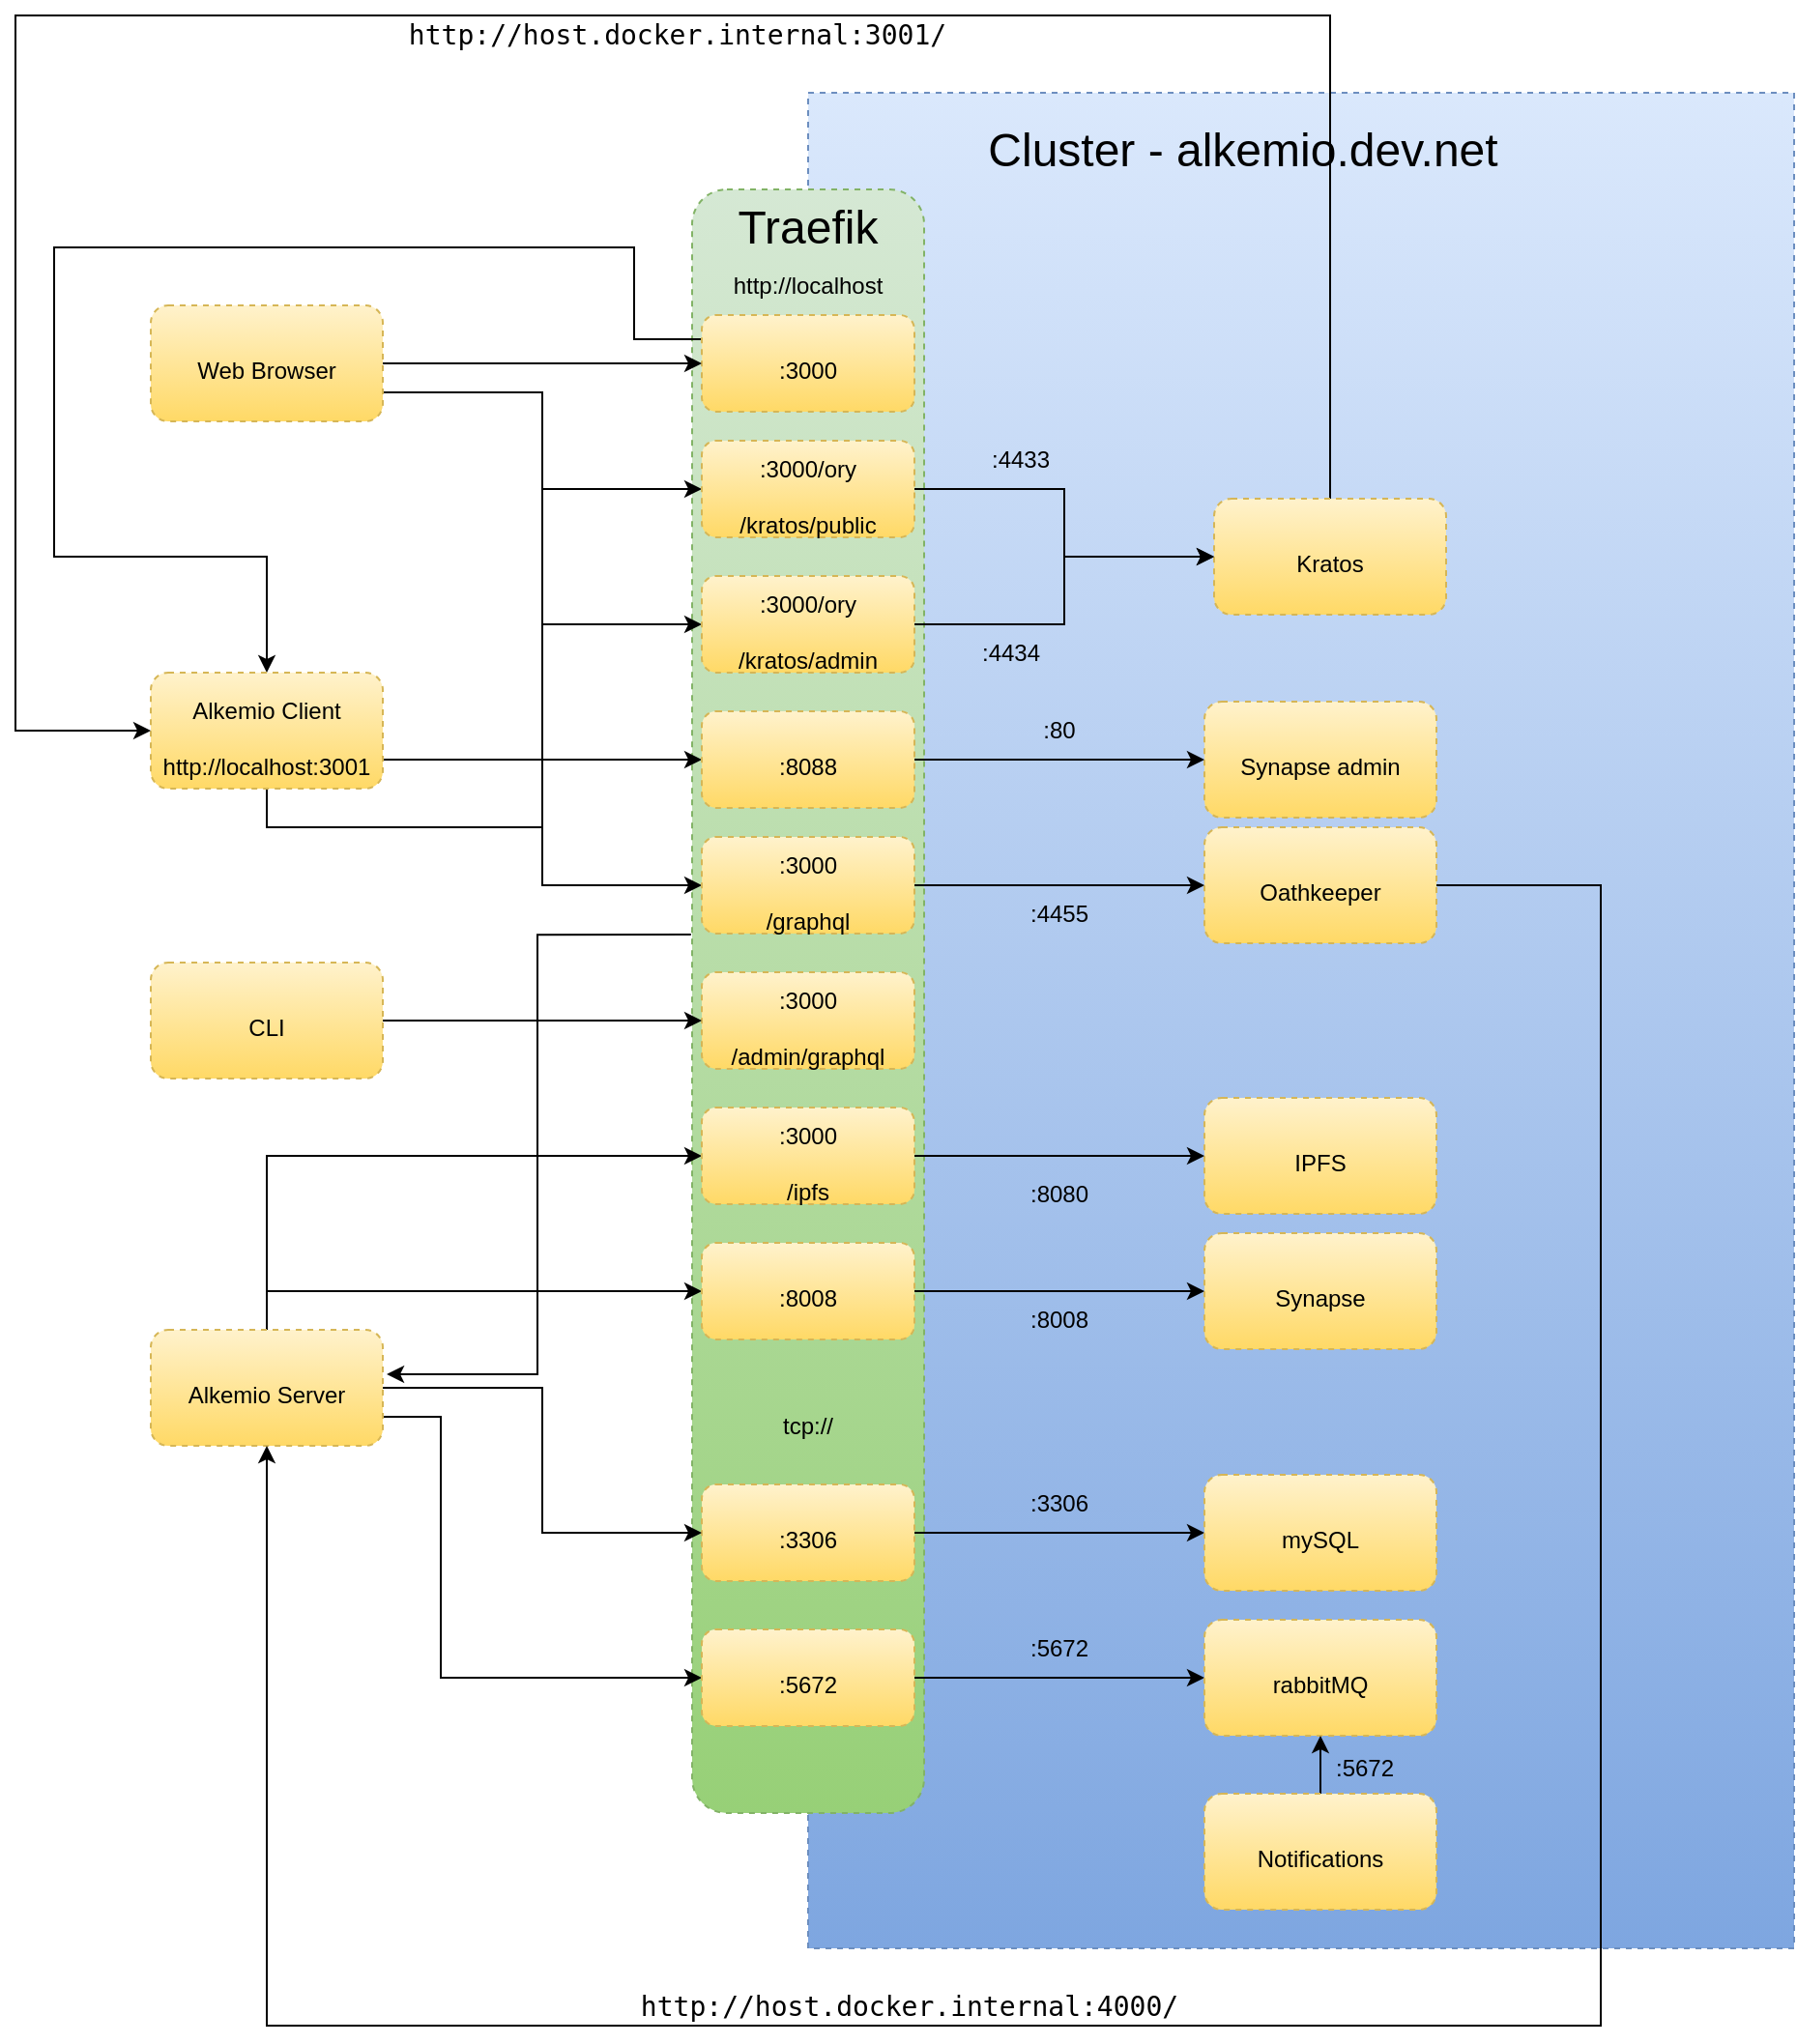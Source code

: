 <mxfile version="15.3.0" type="device"><diagram id="nn3-Gu5OV_HttQ-4sAAl" name="Page-1"><mxGraphModel dx="2272" dy="924" grid="1" gridSize="10" guides="1" tooltips="1" connect="1" arrows="1" fold="1" page="1" pageScale="1" pageWidth="850" pageHeight="1100" math="0" shadow="0"><root><mxCell id="0"/><mxCell id="1" parent="0"/><mxCell id="3" value="" style="rounded=0;whiteSpace=wrap;html=1;dashed=1;fillColor=#dae8fc;strokeColor=#6c8ebf;gradientColor=#7ea6e0;" parent="1" vertex="1"><mxGeometry x="100" y="50" width="510" height="960" as="geometry"/></mxCell><mxCell id="4" value="Cluster - alkemio.dev.net" style="text;html=1;strokeColor=none;fillColor=none;align=center;verticalAlign=middle;whiteSpace=wrap;rounded=0;dashed=1;fontSize=24;fontColor=#000000;" parent="1" vertex="1"><mxGeometry x="120" y="60" width="410" height="40" as="geometry"/></mxCell><mxCell id="34" style="edgeStyle=orthogonalEdgeStyle;rounded=0;orthogonalLoop=1;jettySize=auto;html=1;exitX=-0.005;exitY=0.459;exitDx=0;exitDy=0;entryX=1.017;entryY=0.383;entryDx=0;entryDy=0;entryPerimeter=0;exitPerimeter=0;" parent="1" source="5" target="30" edge="1"><mxGeometry relative="1" as="geometry"><mxPoint x="-40" y="465" as="targetPoint"/></mxGeometry></mxCell><mxCell id="5" value="" style="rounded=1;whiteSpace=wrap;html=1;dashed=1;fontSize=24;gradientColor=#97d077;fillColor=#d5e8d4;strokeColor=#82b366;" parent="1" vertex="1"><mxGeometry x="40" y="100" width="120" height="840" as="geometry"/></mxCell><mxCell id="6" value="Traefik" style="text;html=1;strokeColor=none;fillColor=none;align=center;verticalAlign=middle;whiteSpace=wrap;rounded=0;dashed=1;fontSize=24;fontColor=#000000;" parent="1" vertex="1"><mxGeometry x="55" y="100" width="90" height="40" as="geometry"/></mxCell><mxCell id="65" style="edgeStyle=orthogonalEdgeStyle;rounded=0;orthogonalLoop=1;jettySize=auto;html=1;exitX=0;exitY=0.25;exitDx=0;exitDy=0;entryX=0.5;entryY=0;entryDx=0;entryDy=0;" parent="1" source="7" target="9" edge="1"><mxGeometry relative="1" as="geometry"><mxPoint x="-280" y="130" as="targetPoint"/><Array as="points"><mxPoint x="10" y="178"/><mxPoint x="10" y="130"/><mxPoint x="-290" y="130"/><mxPoint x="-290" y="290"/><mxPoint x="-180" y="290"/></Array></mxGeometry></mxCell><mxCell id="7" value="&lt;font color=&quot;#000000&quot; style=&quot;font-size: 12px&quot;&gt;:3000&lt;br&gt;&lt;/font&gt;" style="rounded=1;whiteSpace=wrap;html=1;dashed=1;fontSize=24;gradientColor=#ffd966;fillColor=#fff2cc;strokeColor=#d6b656;" parent="1" vertex="1"><mxGeometry x="45" y="165" width="110" height="50" as="geometry"/></mxCell><mxCell id="40" style="edgeStyle=orthogonalEdgeStyle;rounded=0;orthogonalLoop=1;jettySize=auto;html=1;exitX=0.5;exitY=1;exitDx=0;exitDy=0;entryX=0;entryY=0.5;entryDx=0;entryDy=0;" parent="1" source="9" target="18" edge="1"><mxGeometry relative="1" as="geometry"/></mxCell><mxCell id="41" style="edgeStyle=orthogonalEdgeStyle;rounded=0;orthogonalLoop=1;jettySize=auto;html=1;exitX=0.5;exitY=1;exitDx=0;exitDy=0;entryX=0;entryY=0.5;entryDx=0;entryDy=0;" parent="1" source="9" target="20" edge="1"><mxGeometry relative="1" as="geometry"/></mxCell><mxCell id="42" style="edgeStyle=orthogonalEdgeStyle;rounded=0;orthogonalLoop=1;jettySize=auto;html=1;exitX=1;exitY=0.75;exitDx=0;exitDy=0;entryX=0;entryY=0.5;entryDx=0;entryDy=0;" parent="1" source="9" target="21" edge="1"><mxGeometry relative="1" as="geometry"/></mxCell><mxCell id="9" value="&lt;font style=&quot;font-size: 12px&quot; color=&quot;#000000&quot;&gt;Alkemio Client&lt;br&gt;http://localhost:3001&lt;br&gt;&lt;/font&gt;" style="rounded=1;whiteSpace=wrap;html=1;dashed=1;fontSize=24;gradientColor=#ffd966;fillColor=#fff2cc;strokeColor=#d6b656;" parent="1" vertex="1"><mxGeometry x="-240" y="350" width="120" height="60" as="geometry"/></mxCell><mxCell id="14" style="edgeStyle=orthogonalEdgeStyle;rounded=0;orthogonalLoop=1;jettySize=auto;html=1;exitX=1;exitY=0.5;exitDx=0;exitDy=0;entryX=0;entryY=0.5;entryDx=0;entryDy=0;fontSize=24;fontColor=#000000;" parent="1" source="12" target="7" edge="1"><mxGeometry relative="1" as="geometry"/></mxCell><mxCell id="wxKbR3XWKglJLdfjOyHv-97" style="edgeStyle=orthogonalEdgeStyle;rounded=0;orthogonalLoop=1;jettySize=auto;html=1;exitX=1;exitY=0.75;exitDx=0;exitDy=0;entryX=0;entryY=0.5;entryDx=0;entryDy=0;" parent="1" source="12" target="wxKbR3XWKglJLdfjOyHv-79" edge="1"><mxGeometry relative="1" as="geometry"/></mxCell><mxCell id="12" value="&lt;font style=&quot;font-size: 12px&quot; color=&quot;#000000&quot;&gt;Web Browser&lt;br&gt;&lt;/font&gt;" style="rounded=1;whiteSpace=wrap;html=1;dashed=1;fontSize=24;gradientColor=#ffd966;fillColor=#fff2cc;strokeColor=#d6b656;" parent="1" vertex="1"><mxGeometry x="-240" y="160" width="120" height="60" as="geometry"/></mxCell><mxCell id="19" value="http://localhost" style="text;html=1;strokeColor=none;fillColor=none;align=center;verticalAlign=middle;whiteSpace=wrap;rounded=0;dashed=1;fontSize=12;fontColor=#000000;" parent="1" vertex="1"><mxGeometry x="80" y="140" width="40" height="20" as="geometry"/></mxCell><mxCell id="22" value="&lt;font color=&quot;#000000&quot; style=&quot;font-size: 12px&quot;&gt;:3000&lt;br&gt;/admin/graphql&lt;br&gt;&lt;/font&gt;" style="rounded=1;whiteSpace=wrap;html=1;dashed=1;fontSize=24;gradientColor=#ffd966;fillColor=#fff2cc;strokeColor=#d6b656;" parent="1" vertex="1"><mxGeometry x="45" y="505" width="110" height="50" as="geometry"/></mxCell><mxCell id="47" style="edgeStyle=orthogonalEdgeStyle;rounded=0;orthogonalLoop=1;jettySize=auto;html=1;exitX=1;exitY=0.5;exitDx=0;exitDy=0;entryX=0;entryY=0.5;entryDx=0;entryDy=0;" parent="1" source="26" target="46" edge="1"><mxGeometry relative="1" as="geometry"/></mxCell><mxCell id="26" value="&lt;font color=&quot;#000000&quot; style=&quot;font-size: 12px&quot;&gt;:3306&lt;br&gt;&lt;/font&gt;" style="rounded=1;whiteSpace=wrap;html=1;dashed=1;fontSize=24;gradientColor=#ffd966;fillColor=#fff2cc;strokeColor=#d6b656;" parent="1" vertex="1"><mxGeometry x="45" y="770" width="110" height="50" as="geometry"/></mxCell><mxCell id="27" value="tcp://" style="text;html=1;strokeColor=none;fillColor=none;align=center;verticalAlign=middle;whiteSpace=wrap;rounded=0;dashed=1;fontSize=12;fontColor=#000000;" parent="1" vertex="1"><mxGeometry x="80" y="730" width="40" height="20" as="geometry"/></mxCell><mxCell id="29" value="&lt;font style=&quot;font-size: 12px&quot; color=&quot;#000000&quot;&gt;IPFS&lt;br&gt;&lt;/font&gt;" style="rounded=1;whiteSpace=wrap;html=1;dashed=1;fontSize=24;gradientColor=#ffd966;fillColor=#fff2cc;strokeColor=#d6b656;" parent="1" vertex="1"><mxGeometry x="305" y="570" width="120" height="60" as="geometry"/></mxCell><mxCell id="31" style="edgeStyle=orthogonalEdgeStyle;rounded=0;orthogonalLoop=1;jettySize=auto;html=1;exitX=1;exitY=0.5;exitDx=0;exitDy=0;entryX=0;entryY=0.5;entryDx=0;entryDy=0;" parent="1" source="30" target="26" edge="1"><mxGeometry relative="1" as="geometry"/></mxCell><mxCell id="76" style="edgeStyle=orthogonalEdgeStyle;rounded=0;orthogonalLoop=1;jettySize=auto;html=1;exitX=0.5;exitY=0;exitDx=0;exitDy=0;entryX=0;entryY=0.5;entryDx=0;entryDy=0;fontColor=#FFFFFF;" parent="1" source="30" target="24" edge="1"><mxGeometry relative="1" as="geometry"/></mxCell><mxCell id="77" style="edgeStyle=orthogonalEdgeStyle;rounded=0;orthogonalLoop=1;jettySize=auto;html=1;exitX=0.5;exitY=0;exitDx=0;exitDy=0;entryX=0;entryY=0.5;entryDx=0;entryDy=0;fontColor=#FFFFFF;" parent="1" source="30" target="23" edge="1"><mxGeometry relative="1" as="geometry"><Array as="points"><mxPoint x="-180" y="600"/></Array></mxGeometry></mxCell><mxCell id="wxKbR3XWKglJLdfjOyHv-89" style="edgeStyle=orthogonalEdgeStyle;rounded=0;orthogonalLoop=1;jettySize=auto;html=1;exitX=1;exitY=0.75;exitDx=0;exitDy=0;entryX=0;entryY=0.5;entryDx=0;entryDy=0;" parent="1" source="30" target="wxKbR3XWKglJLdfjOyHv-86" edge="1"><mxGeometry relative="1" as="geometry"><Array as="points"><mxPoint x="-90" y="735"/><mxPoint x="-90" y="870"/></Array></mxGeometry></mxCell><mxCell id="30" value="&lt;font style=&quot;font-size: 12px&quot; color=&quot;#000000&quot;&gt;Alkemio Server&lt;br&gt;&lt;/font&gt;" style="rounded=1;whiteSpace=wrap;html=1;dashed=1;fontSize=24;gradientColor=#ffd966;fillColor=#fff2cc;strokeColor=#d6b656;" parent="1" vertex="1"><mxGeometry x="-240" y="690" width="120" height="60" as="geometry"/></mxCell><mxCell id="46" value="&lt;font style=&quot;font-size: 12px&quot; color=&quot;#000000&quot;&gt;mySQL&lt;br&gt;&lt;/font&gt;" style="rounded=1;whiteSpace=wrap;html=1;dashed=1;fontSize=24;gradientColor=#ffd966;fillColor=#fff2cc;strokeColor=#d6b656;" parent="1" vertex="1"><mxGeometry x="305" y="765" width="120" height="60" as="geometry"/></mxCell><mxCell id="59" style="edgeStyle=orthogonalEdgeStyle;rounded=0;orthogonalLoop=1;jettySize=auto;html=1;exitX=1;exitY=0.5;exitDx=0;exitDy=0;entryX=0.5;entryY=1;entryDx=0;entryDy=0;" parent="1" source="50" target="30" edge="1"><mxGeometry relative="1" as="geometry"><Array as="points"><mxPoint x="510" y="460"/><mxPoint x="510" y="1050"/><mxPoint x="-180" y="1050"/></Array></mxGeometry></mxCell><mxCell id="64" style="edgeStyle=orthogonalEdgeStyle;rounded=0;orthogonalLoop=1;jettySize=auto;html=1;exitX=0.5;exitY=0;exitDx=0;exitDy=0;entryX=0;entryY=0.5;entryDx=0;entryDy=0;" parent="1" source="51" target="9" edge="1"><mxGeometry relative="1" as="geometry"><Array as="points"><mxPoint x="370" y="10"/><mxPoint x="-310" y="10"/><mxPoint x="-310" y="380"/></Array></mxGeometry></mxCell><mxCell id="51" value="&lt;font style=&quot;font-size: 12px&quot; color=&quot;#000000&quot;&gt;Kratos&lt;br&gt;&lt;/font&gt;" style="rounded=1;whiteSpace=wrap;html=1;dashed=1;fontSize=24;gradientColor=#ffd966;fillColor=#fff2cc;strokeColor=#d6b656;" parent="1" vertex="1"><mxGeometry x="310" y="260" width="120" height="60" as="geometry"/></mxCell><mxCell id="wxKbR3XWKglJLdfjOyHv-96" style="edgeStyle=orthogonalEdgeStyle;rounded=0;orthogonalLoop=1;jettySize=auto;html=1;exitX=1;exitY=0.5;exitDx=0;exitDy=0;entryX=0;entryY=0.5;entryDx=0;entryDy=0;" parent="1" source="66" target="22" edge="1"><mxGeometry relative="1" as="geometry"/></mxCell><mxCell id="66" value="&lt;font style=&quot;font-size: 12px&quot; color=&quot;#000000&quot;&gt;CLI&lt;br&gt;&lt;/font&gt;" style="rounded=1;whiteSpace=wrap;html=1;dashed=1;fontSize=24;gradientColor=#ffd966;fillColor=#fff2cc;strokeColor=#d6b656;" parent="1" vertex="1"><mxGeometry x="-240" y="500" width="120" height="60" as="geometry"/></mxCell><mxCell id="70" value=":3306" style="text;html=1;strokeColor=none;fillColor=none;align=center;verticalAlign=middle;whiteSpace=wrap;rounded=0;dashed=1;fontSize=12;fontColor=#000000;" parent="1" vertex="1"><mxGeometry x="210" y="770" width="40" height="20" as="geometry"/></mxCell><mxCell id="71" value="&lt;div style=&quot;font-family: &amp;#34;droid sans mono&amp;#34; , monospace , monospace , &amp;#34;droid sans fallback&amp;#34; ; font-size: 14px ; line-height: 19px&quot;&gt;&lt;font color=&quot;#000000&quot;&gt;http://host.docker.internal:4000/&lt;/font&gt;&lt;/div&gt;" style="text;html=1;strokeColor=none;fillColor=none;align=center;verticalAlign=middle;whiteSpace=wrap;rounded=0;dashed=1;fontSize=12;fontColor=#FFFFFF;" parent="1" vertex="1"><mxGeometry x="-20" y="1030" width="345" height="20" as="geometry"/></mxCell><mxCell id="73" value="&lt;div style=&quot;font-family: &amp;#34;droid sans mono&amp;#34; , monospace , monospace , &amp;#34;droid sans fallback&amp;#34; ; font-size: 14px ; line-height: 19px&quot;&gt;&lt;font color=&quot;#000000&quot;&gt;http://host.docker.internal:3001/&lt;/font&gt;&lt;/div&gt;" style="text;html=1;strokeColor=none;fillColor=none;align=center;verticalAlign=middle;whiteSpace=wrap;rounded=0;dashed=1;fontSize=12;fontColor=#FFFFFF;" parent="1" vertex="1"><mxGeometry x="-140" y="10" width="345" height="20" as="geometry"/></mxCell><mxCell id="wxKbR3XWKglJLdfjOyHv-77" style="edgeStyle=orthogonalEdgeStyle;rounded=0;orthogonalLoop=1;jettySize=auto;html=1;exitX=0.5;exitY=1;exitDx=0;exitDy=0;" parent="1" source="5" target="5" edge="1"><mxGeometry relative="1" as="geometry"/></mxCell><mxCell id="wxKbR3XWKglJLdfjOyHv-85" style="edgeStyle=orthogonalEdgeStyle;rounded=0;orthogonalLoop=1;jettySize=auto;html=1;exitX=1;exitY=0.5;exitDx=0;exitDy=0;entryX=0;entryY=0.5;entryDx=0;entryDy=0;" parent="1" source="wxKbR3XWKglJLdfjOyHv-86" target="wxKbR3XWKglJLdfjOyHv-87" edge="1"><mxGeometry relative="1" as="geometry"/></mxCell><mxCell id="wxKbR3XWKglJLdfjOyHv-86" value="&lt;font color=&quot;#000000&quot; style=&quot;font-size: 12px&quot;&gt;:5672&lt;br&gt;&lt;/font&gt;" style="rounded=1;whiteSpace=wrap;html=1;dashed=1;fontSize=24;gradientColor=#ffd966;fillColor=#fff2cc;strokeColor=#d6b656;" parent="1" vertex="1"><mxGeometry x="45" y="845" width="110" height="50" as="geometry"/></mxCell><mxCell id="wxKbR3XWKglJLdfjOyHv-87" value="&lt;font style=&quot;font-size: 12px&quot; color=&quot;#000000&quot;&gt;rabbitMQ&lt;br&gt;&lt;/font&gt;" style="rounded=1;whiteSpace=wrap;html=1;dashed=1;fontSize=24;gradientColor=#ffd966;fillColor=#fff2cc;strokeColor=#d6b656;" parent="1" vertex="1"><mxGeometry x="305" y="840" width="120" height="60" as="geometry"/></mxCell><mxCell id="wxKbR3XWKglJLdfjOyHv-88" value=":5672" style="text;html=1;strokeColor=none;fillColor=none;align=center;verticalAlign=middle;whiteSpace=wrap;rounded=0;dashed=1;fontSize=12;fontColor=#000000;" parent="1" vertex="1"><mxGeometry x="210" y="845" width="40" height="20" as="geometry"/></mxCell><mxCell id="wxKbR3XWKglJLdfjOyHv-98" value="" style="group" parent="1" vertex="1" connectable="0"><mxGeometry x="45" y="640" width="380" height="60" as="geometry"/></mxCell><mxCell id="24" value="&lt;font color=&quot;#000000&quot; style=&quot;font-size: 12px&quot;&gt;:8008&lt;br&gt;&lt;/font&gt;" style="rounded=1;whiteSpace=wrap;html=1;dashed=1;fontSize=24;gradientColor=#ffd966;fillColor=#fff2cc;strokeColor=#d6b656;" parent="wxKbR3XWKglJLdfjOyHv-98" vertex="1"><mxGeometry y="5" width="110" height="50" as="geometry"/></mxCell><mxCell id="28" value="&lt;font style=&quot;font-size: 12px&quot; color=&quot;#000000&quot;&gt;Synapse&lt;br&gt;&lt;/font&gt;" style="rounded=1;whiteSpace=wrap;html=1;dashed=1;fontSize=24;gradientColor=#ffd966;fillColor=#fff2cc;strokeColor=#d6b656;" parent="wxKbR3XWKglJLdfjOyHv-98" vertex="1"><mxGeometry x="260" width="120" height="60" as="geometry"/></mxCell><mxCell id="49" style="edgeStyle=orthogonalEdgeStyle;rounded=0;orthogonalLoop=1;jettySize=auto;html=1;exitX=1;exitY=0.5;exitDx=0;exitDy=0;entryX=0;entryY=0.5;entryDx=0;entryDy=0;" parent="wxKbR3XWKglJLdfjOyHv-98" source="24" target="28" edge="1"><mxGeometry relative="1" as="geometry"/></mxCell><mxCell id="69" value=":8008" style="text;html=1;strokeColor=none;fillColor=none;align=center;verticalAlign=middle;whiteSpace=wrap;rounded=0;dashed=1;fontSize=12;fontColor=#000000;" parent="wxKbR3XWKglJLdfjOyHv-98" vertex="1"><mxGeometry x="165" y="35" width="40" height="20" as="geometry"/></mxCell><mxCell id="wxKbR3XWKglJLdfjOyHv-99" value="" style="group" parent="1" vertex="1" connectable="0"><mxGeometry x="45" y="575" width="205" height="55" as="geometry"/></mxCell><mxCell id="23" value="&lt;font color=&quot;#000000&quot; style=&quot;font-size: 12px&quot;&gt;:3000&lt;br&gt;/ipfs&lt;br&gt;&lt;/font&gt;" style="rounded=1;whiteSpace=wrap;html=1;dashed=1;fontSize=24;gradientColor=#ffd966;fillColor=#fff2cc;strokeColor=#d6b656;" parent="wxKbR3XWKglJLdfjOyHv-99" vertex="1"><mxGeometry width="110" height="50" as="geometry"/></mxCell><mxCell id="68" value=":8080" style="text;html=1;strokeColor=none;fillColor=none;align=center;verticalAlign=middle;whiteSpace=wrap;rounded=0;dashed=1;fontSize=12;fontColor=#000000;" parent="wxKbR3XWKglJLdfjOyHv-99" vertex="1"><mxGeometry x="165" y="35" width="40" height="20" as="geometry"/></mxCell><mxCell id="48" style="edgeStyle=orthogonalEdgeStyle;rounded=0;orthogonalLoop=1;jettySize=auto;html=1;exitX=1;exitY=0.5;exitDx=0;exitDy=0;entryX=0;entryY=0.5;entryDx=0;entryDy=0;" parent="1" source="23" target="29" edge="1"><mxGeometry relative="1" as="geometry"/></mxCell><mxCell id="wxKbR3XWKglJLdfjOyHv-100" value="" style="group" parent="1" vertex="1" connectable="0"><mxGeometry x="45" y="430" width="380" height="60" as="geometry"/></mxCell><mxCell id="21" value="&lt;font color=&quot;#000000&quot; style=&quot;font-size: 12px&quot;&gt;:3000&lt;br&gt;/graphql&lt;br&gt;&lt;/font&gt;" style="rounded=1;whiteSpace=wrap;html=1;dashed=1;fontSize=24;gradientColor=#ffd966;fillColor=#fff2cc;strokeColor=#d6b656;" parent="wxKbR3XWKglJLdfjOyHv-100" vertex="1"><mxGeometry y="5" width="110" height="50" as="geometry"/></mxCell><mxCell id="50" value="&lt;font style=&quot;font-size: 12px&quot; color=&quot;#000000&quot;&gt;Oathkeeper&lt;br&gt;&lt;/font&gt;" style="rounded=1;whiteSpace=wrap;html=1;dashed=1;fontSize=24;gradientColor=#ffd966;fillColor=#fff2cc;strokeColor=#d6b656;" parent="wxKbR3XWKglJLdfjOyHv-100" vertex="1"><mxGeometry x="260" width="120" height="60" as="geometry"/></mxCell><mxCell id="56" style="edgeStyle=orthogonalEdgeStyle;rounded=0;orthogonalLoop=1;jettySize=auto;html=1;exitX=1;exitY=0.5;exitDx=0;exitDy=0;entryX=0;entryY=0.5;entryDx=0;entryDy=0;" parent="wxKbR3XWKglJLdfjOyHv-100" source="21" target="50" edge="1"><mxGeometry relative="1" as="geometry"/></mxCell><mxCell id="57" value=":4455" style="text;html=1;strokeColor=none;fillColor=none;align=center;verticalAlign=middle;whiteSpace=wrap;rounded=0;dashed=1;fontSize=12;fontColor=#000000;" parent="wxKbR3XWKglJLdfjOyHv-100" vertex="1"><mxGeometry x="165" y="35" width="40" height="20" as="geometry"/></mxCell><mxCell id="wxKbR3XWKglJLdfjOyHv-101" value="" style="group" parent="1" vertex="1" connectable="0"><mxGeometry x="45" y="365" width="380" height="60" as="geometry"/></mxCell><mxCell id="wxKbR3XWKglJLdfjOyHv-79" value="&lt;font color=&quot;#000000&quot; style=&quot;font-size: 12px&quot;&gt;:8088&lt;br&gt;&lt;/font&gt;" style="rounded=1;whiteSpace=wrap;html=1;dashed=1;fontSize=24;gradientColor=#ffd966;fillColor=#fff2cc;strokeColor=#d6b656;" parent="wxKbR3XWKglJLdfjOyHv-101" vertex="1"><mxGeometry y="5" width="110" height="50" as="geometry"/></mxCell><mxCell id="wxKbR3XWKglJLdfjOyHv-80" value="&lt;font style=&quot;font-size: 12px&quot; color=&quot;#000000&quot;&gt;Synapse admin&lt;br&gt;&lt;/font&gt;" style="rounded=1;whiteSpace=wrap;html=1;dashed=1;fontSize=24;gradientColor=#ffd966;fillColor=#fff2cc;strokeColor=#d6b656;" parent="wxKbR3XWKglJLdfjOyHv-101" vertex="1"><mxGeometry x="260" width="120" height="60" as="geometry"/></mxCell><mxCell id="wxKbR3XWKglJLdfjOyHv-82" style="edgeStyle=orthogonalEdgeStyle;rounded=0;orthogonalLoop=1;jettySize=auto;html=1;exitX=1;exitY=0.5;exitDx=0;exitDy=0;entryX=0;entryY=0.5;entryDx=0;entryDy=0;" parent="wxKbR3XWKglJLdfjOyHv-101" source="wxKbR3XWKglJLdfjOyHv-79" target="wxKbR3XWKglJLdfjOyHv-80" edge="1"><mxGeometry relative="1" as="geometry"/></mxCell><mxCell id="wxKbR3XWKglJLdfjOyHv-83" value=":80" style="text;html=1;strokeColor=none;fillColor=none;align=center;verticalAlign=middle;whiteSpace=wrap;rounded=0;dashed=1;fontSize=12;fontColor=#000000;" parent="wxKbR3XWKglJLdfjOyHv-101" vertex="1"><mxGeometry x="165" y="5" width="40" height="20" as="geometry"/></mxCell><mxCell id="wxKbR3XWKglJLdfjOyHv-102" value="" style="group" parent="1" vertex="1" connectable="0"><mxGeometry x="45" y="300" width="180" height="50" as="geometry"/></mxCell><mxCell id="20" value="&lt;font color=&quot;#000000&quot; style=&quot;font-size: 12px&quot;&gt;:3000/ory&lt;br&gt;/kratos/admin&lt;br&gt;&lt;/font&gt;" style="rounded=1;whiteSpace=wrap;html=1;dashed=1;fontSize=24;gradientColor=#ffd966;fillColor=#fff2cc;strokeColor=#d6b656;" parent="wxKbR3XWKglJLdfjOyHv-102" vertex="1"><mxGeometry width="110" height="50" as="geometry"/></mxCell><mxCell id="55" value=":4434" style="text;html=1;strokeColor=none;fillColor=none;align=center;verticalAlign=middle;whiteSpace=wrap;rounded=0;dashed=1;fontSize=12;fontColor=#000000;" parent="wxKbR3XWKglJLdfjOyHv-102" vertex="1"><mxGeometry x="140" y="30" width="40" height="20" as="geometry"/></mxCell><mxCell id="53" style="edgeStyle=orthogonalEdgeStyle;rounded=0;orthogonalLoop=1;jettySize=auto;html=1;exitX=1;exitY=0.5;exitDx=0;exitDy=0;entryX=0;entryY=0.5;entryDx=0;entryDy=0;" parent="1" source="20" target="51" edge="1"><mxGeometry relative="1" as="geometry"/></mxCell><mxCell id="wxKbR3XWKglJLdfjOyHv-103" value="" style="group" parent="1" vertex="1" connectable="0"><mxGeometry x="45" y="230" width="185" height="50" as="geometry"/></mxCell><mxCell id="18" value="&lt;font color=&quot;#000000&quot; style=&quot;font-size: 12px&quot;&gt;:3000/ory&lt;br&gt;/kratos/public&lt;br&gt;&lt;/font&gt;" style="rounded=1;whiteSpace=wrap;html=1;dashed=1;fontSize=24;gradientColor=#ffd966;fillColor=#fff2cc;strokeColor=#d6b656;" parent="wxKbR3XWKglJLdfjOyHv-103" vertex="1"><mxGeometry width="110" height="50" as="geometry"/></mxCell><mxCell id="54" value=":4433" style="text;html=1;strokeColor=none;fillColor=none;align=center;verticalAlign=middle;whiteSpace=wrap;rounded=0;dashed=1;fontSize=12;fontColor=#000000;" parent="wxKbR3XWKglJLdfjOyHv-103" vertex="1"><mxGeometry x="145" width="40" height="20" as="geometry"/></mxCell><mxCell id="52" style="edgeStyle=orthogonalEdgeStyle;rounded=0;orthogonalLoop=1;jettySize=auto;html=1;exitX=1;exitY=0.5;exitDx=0;exitDy=0;entryX=0;entryY=0.5;entryDx=0;entryDy=0;" parent="1" source="18" target="51" edge="1"><mxGeometry relative="1" as="geometry"/></mxCell><mxCell id="IHQyOGDLkZ7G5TFVTSZ0-82" value="" style="edgeStyle=orthogonalEdgeStyle;rounded=0;orthogonalLoop=1;jettySize=auto;html=1;" edge="1" parent="1" source="IHQyOGDLkZ7G5TFVTSZ0-80" target="wxKbR3XWKglJLdfjOyHv-87"><mxGeometry relative="1" as="geometry"/></mxCell><mxCell id="IHQyOGDLkZ7G5TFVTSZ0-80" value="&lt;font style=&quot;font-size: 12px&quot; color=&quot;#000000&quot;&gt;Notifications&lt;br&gt;&lt;/font&gt;" style="rounded=1;whiteSpace=wrap;html=1;dashed=1;fontSize=24;gradientColor=#ffd966;fillColor=#fff2cc;strokeColor=#d6b656;" vertex="1" parent="1"><mxGeometry x="305" y="930" width="120" height="60" as="geometry"/></mxCell><mxCell id="IHQyOGDLkZ7G5TFVTSZ0-83" value=":5672" style="text;html=1;strokeColor=none;fillColor=none;align=center;verticalAlign=middle;whiteSpace=wrap;rounded=0;" vertex="1" parent="1"><mxGeometry x="368" y="907" width="40" height="20" as="geometry"/></mxCell><mxCell id="IHQyOGDLkZ7G5TFVTSZ0-84" style="edgeStyle=orthogonalEdgeStyle;rounded=0;orthogonalLoop=1;jettySize=auto;html=1;exitX=0.5;exitY=1;exitDx=0;exitDy=0;" edge="1" parent="1" source="IHQyOGDLkZ7G5TFVTSZ0-83" target="IHQyOGDLkZ7G5TFVTSZ0-83"><mxGeometry relative="1" as="geometry"/></mxCell></root></mxGraphModel></diagram></mxfile>